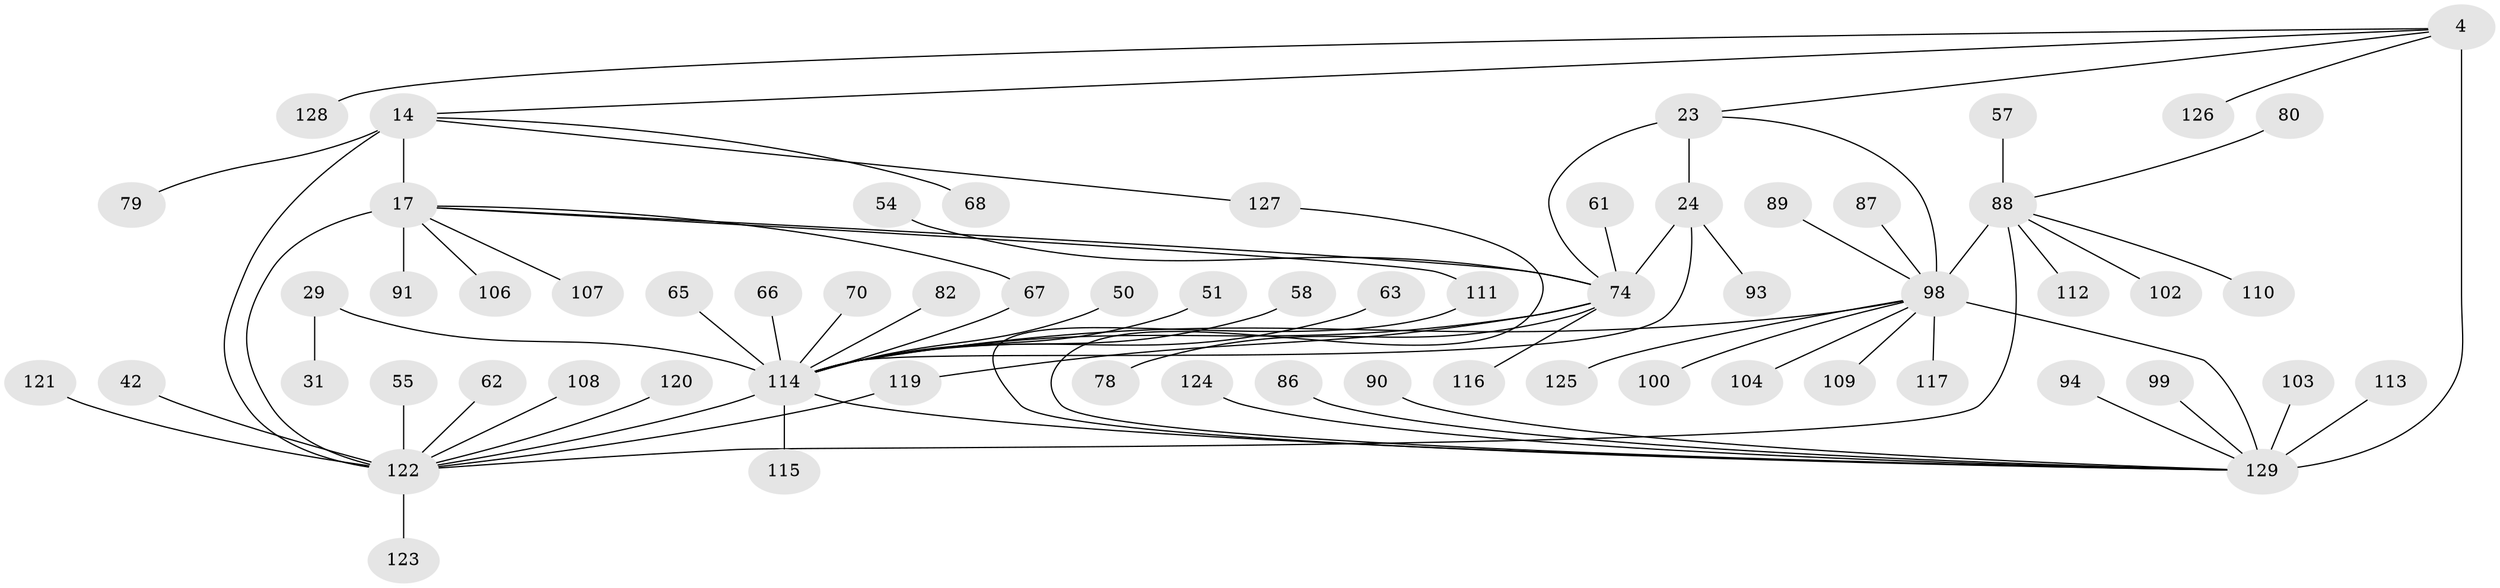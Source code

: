 // original degree distribution, {8: 0.03875968992248062, 11: 0.03875968992248062, 10: 0.015503875968992248, 6: 0.031007751937984496, 9: 0.05426356589147287, 7: 0.023255813953488372, 14: 0.007751937984496124, 5: 0.015503875968992248, 13: 0.007751937984496124, 1: 0.5736434108527132, 2: 0.16279069767441862, 4: 0.015503875968992248, 3: 0.015503875968992248}
// Generated by graph-tools (version 1.1) at 2025/55/03/09/25 04:55:41]
// undirected, 64 vertices, 76 edges
graph export_dot {
graph [start="1"]
  node [color=gray90,style=filled];
  4 [super="+1"];
  14 [super="+13"];
  17 [super="+15"];
  23 [super="+20"];
  24 [super="+19"];
  29 [super="+26"];
  31;
  42;
  50 [super="+32"];
  51;
  54;
  55;
  57;
  58;
  61;
  62;
  63;
  65;
  66;
  67;
  68;
  70;
  74 [super="+40"];
  78;
  79;
  80;
  82;
  86;
  87;
  88 [super="+12"];
  89;
  90;
  91;
  93;
  94;
  98 [super="+97+64+71+73+85"];
  99;
  100;
  102;
  103;
  104 [super="+59"];
  106;
  107;
  108;
  109;
  110 [super="+69"];
  111;
  112;
  113 [super="+101"];
  114 [super="+75+28+30+34+49"];
  115 [super="+81"];
  116;
  117 [super="+92"];
  119 [super="+84"];
  120;
  121 [super="+96"];
  122 [super="+118+18"];
  123;
  124;
  125;
  126 [super="+46"];
  127 [super="+105"];
  128;
  129 [super="+6+33+44+45+47+48+56+72+76+77"];
  4 -- 14;
  4 -- 128;
  4 -- 23;
  4 -- 126;
  4 -- 129 [weight=8];
  14 -- 17 [weight=4];
  14 -- 68;
  14 -- 79;
  14 -- 127;
  14 -- 122 [weight=4];
  17 -- 91;
  17 -- 106;
  17 -- 107;
  17 -- 67;
  17 -- 111;
  17 -- 122 [weight=4];
  17 -- 74;
  23 -- 24 [weight=4];
  23 -- 98;
  23 -- 74 [weight=4];
  24 -- 93;
  24 -- 114;
  24 -- 74 [weight=4];
  29 -- 31;
  29 -- 114 [weight=8];
  42 -- 122;
  50 -- 114;
  51 -- 114;
  54 -- 74;
  55 -- 122;
  57 -- 88;
  58 -- 114;
  61 -- 74;
  62 -- 122;
  63 -- 114;
  65 -- 114;
  66 -- 114;
  67 -- 114;
  70 -- 114;
  74 -- 78;
  74 -- 114;
  74 -- 116;
  74 -- 119;
  80 -- 88;
  82 -- 114;
  86 -- 129;
  87 -- 98;
  88 -- 122 [weight=3];
  88 -- 102;
  88 -- 110;
  88 -- 112;
  88 -- 98 [weight=8];
  89 -- 98;
  90 -- 129;
  94 -- 129;
  98 -- 129;
  98 -- 100;
  98 -- 104;
  98 -- 109;
  98 -- 114 [weight=2];
  98 -- 117;
  98 -- 125;
  99 -- 129;
  103 -- 129;
  108 -- 122;
  111 -- 129;
  113 -- 129;
  114 -- 122 [weight=3];
  114 -- 115;
  114 -- 129 [weight=2];
  119 -- 122;
  120 -- 122;
  121 -- 122;
  122 -- 123;
  124 -- 129;
  127 -- 129;
}
